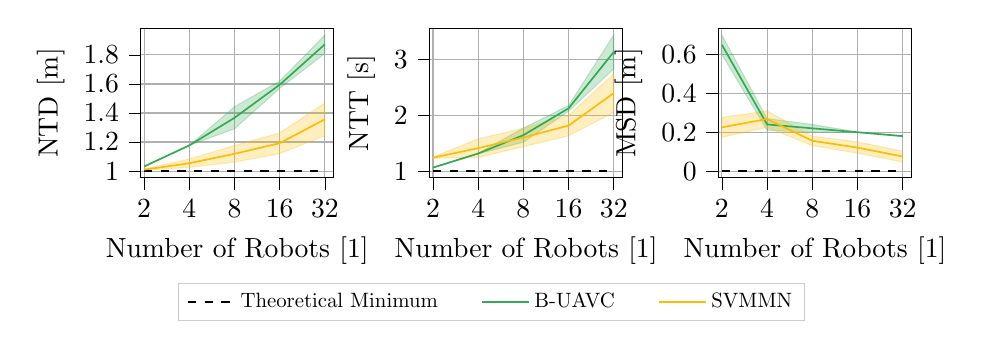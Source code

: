 % This file was created with tikzplotlib v0.9.16.
\begin{tikzpicture}

\definecolor{color0}{rgb}{0.204,0.659,0.325}
\definecolor{color1}{rgb}{0.984,0.737,0.02}

\begin{groupplot}[group style={group size=3 by 1,horizontal sep=0.1\linewidth}]
\nextgroupplot[
xmode=log,
xtick={2,4,8,16,32},
xticklabels={2,4,8,16,32},
width=0.333\linewidth,
tick align=outside,
tick pos=left,
x grid style={white!69.02!black},
xlabel={Number of Robots [1]},
xmajorgrids,
xmin=1.892, xmax=36.758,
xtick style={color=black},
y grid style={white!69.02!black},
ylabel={NTD [m]},
ymajorgrids,
ymin=0.953, ymax=1.984,
ytick style={color=black}
]
\path [draw=color0, fill=color0, opacity=0.25]
(axis cs:2,1.032)
--(axis cs:2,1.032)
--(axis cs:4,1.177)
--(axis cs:8,1.443)
--(axis cs:16,1.62)
--(axis cs:32,1.937)
--(axis cs:32,1.81)
--(axis cs:32,1.81)
--(axis cs:16,1.57)
--(axis cs:8,1.291)
--(axis cs:4,1.177)
--(axis cs:2,1.032)
--cycle;

\path [draw=color1, fill=color1, opacity=0.25]
(axis cs:2,1.004)
--(axis cs:2,1.015)
--(axis cs:4,1.083)
--(axis cs:8,1.176)
--(axis cs:16,1.263)
--(axis cs:32,1.469)
--(axis cs:32,1.244)
--(axis cs:32,1.244)
--(axis cs:16,1.12)
--(axis cs:8,1.062)
--(axis cs:4,1.026)
--(axis cs:2,1.004)
--cycle;

\addplot [thick, black, dashed]
table {%
2 1
32 1
};
\addplot [semithick, color0]
table {%
2 1.032
4 1.177
8 1.367
16 1.595
32 1.873
};
\addplot [semithick, color1]
table {%
2 1.01
4 1.054
8 1.119
16 1.192
32 1.357
};

\nextgroupplot[
xmode=log,
xtick={2,4,8,16,32},
xticklabels={2,4,8,16,32},
width=0.333\linewidth,
tick align=outside,
tick pos=left,
x grid style={white!69.02!black},
xlabel={Number of Robots [1]},
xmajorgrids,
xmin=1.892, xmax=36.758,
xtick style={color=black},
y grid style={white!69.02!black},
ylabel={NTT [s]},
ymajorgrids,
ymin=0.878, ymax=3.565,
ytick style={color=black}
]
\path [draw=color0, fill=color0, opacity=0.25]
(axis cs:2,1.058)
--(axis cs:2,1.068)
--(axis cs:4,1.322)
--(axis cs:8,1.772)
--(axis cs:16,2.177)
--(axis cs:32,3.443)
--(axis cs:32,2.835)
--(axis cs:32,2.835)
--(axis cs:16,2.076)
--(axis cs:8,1.519)
--(axis cs:4,1.311)
--(axis cs:2,1.058)
--cycle;

\path [draw=color1, fill=color1, opacity=0.25]
(axis cs:2,1.23)
--(axis cs:2,1.252)
--(axis cs:4,1.579)
--(axis cs:8,1.769)
--(axis cs:16,1.999)
--(axis cs:32,2.746)
--(axis cs:32,2.053)
--(axis cs:32,2.053)
--(axis cs:16,1.634)
--(axis cs:8,1.439)
--(axis cs:4,1.245)
--(axis cs:2,1.23)
--cycle;

\addplot [thick, black, dashed]
table {%
2 1
32 1
};
\addplot [semithick, color0]
table {%
2 1.063
4 1.316
8 1.646
16 2.127
32 3.139
};
\addplot [semithick, color1]
table {%
2 1.241
4 1.412
8 1.604
16 1.817
32 2.4
};

\nextgroupplot[
xmode=log,
xtick={2,4,8,16,32},
xticklabels={2,4,8,16,32},
width=0.333\linewidth,
legend cell align={left},
legend to name=CommonLegend,
legend style={
  fill opacity=0.8,
  nodes={scale=0.75, transform shape},
  %%font=\tiny,
  draw opacity=1,
  text opacity=1,
  at={(0.0,-0.0)},
  anchor=north,
  legend columns=-1,
  /tikz/every even column/.append style={column sep=0.5cm},
  draw=white!80!black
  },
legend style={fill opacity=0.8, draw opacity=1, text opacity=1, draw=white!80!black},
tick align=outside,
tick pos=left,
x grid style={white!69.02!black},
xlabel={Number of Robots [1]},
xmajorgrids,
xmin=1.892, xmax=36.758,
xtick style={color=black},
y grid style={white!69.02!black},
ylabel={MSD [m]},
ymajorgrids,
ymin=-0.035, ymax=0.735,
ytick style={color=black}
]
\path [draw=color0, fill=color0, opacity=0.25]
(axis cs:2,0.6)
--(axis cs:2,0.7)
--(axis cs:4,0.27)
--(axis cs:8,0.24)
--(axis cs:16,0.201)
--(axis cs:32,0.182)
--(axis cs:32,0.178)
--(axis cs:32,0.178)
--(axis cs:16,0.199)
--(axis cs:8,0.2)
--(axis cs:4,0.21)
--(axis cs:2,0.6)
--cycle;

\path [draw=color1, fill=color1, opacity=0.25]
(axis cs:2,0.174)
--(axis cs:2,0.276)
--(axis cs:4,0.31)
--(axis cs:8,0.18)
--(axis cs:16,0.15)
--(axis cs:32,0.103)
--(axis cs:32,0.047)
--(axis cs:32,0.047)
--(axis cs:16,0.092)
--(axis cs:8,0.131)
--(axis cs:4,0.225)
--(axis cs:2,0.174)
--cycle;

\addplot [thick, black, dashed]
table {%
2 0
32 0
};
\addlegendentry{Theoretical Minimum}
\addplot [semithick, color0]
table {%
2 0.65
4 0.24
8 0.22
16 0.2
32 0.18
};
\addlegendentry{B-UAVC}
\addplot [semithick, color1]
table {%
2 0.225
4 0.268
8 0.156
16 0.121
32 0.075
};
\addlegendentry{SVMMN}
\end{groupplot}

\coordinate (c3) at ($(current bounding box.south east)!.5!(current bounding box.south west)$);
\node[below] at (c3 |- current bounding box.south){\pgfplotslegendfromname{CommonLegend}};
\end{tikzpicture}
